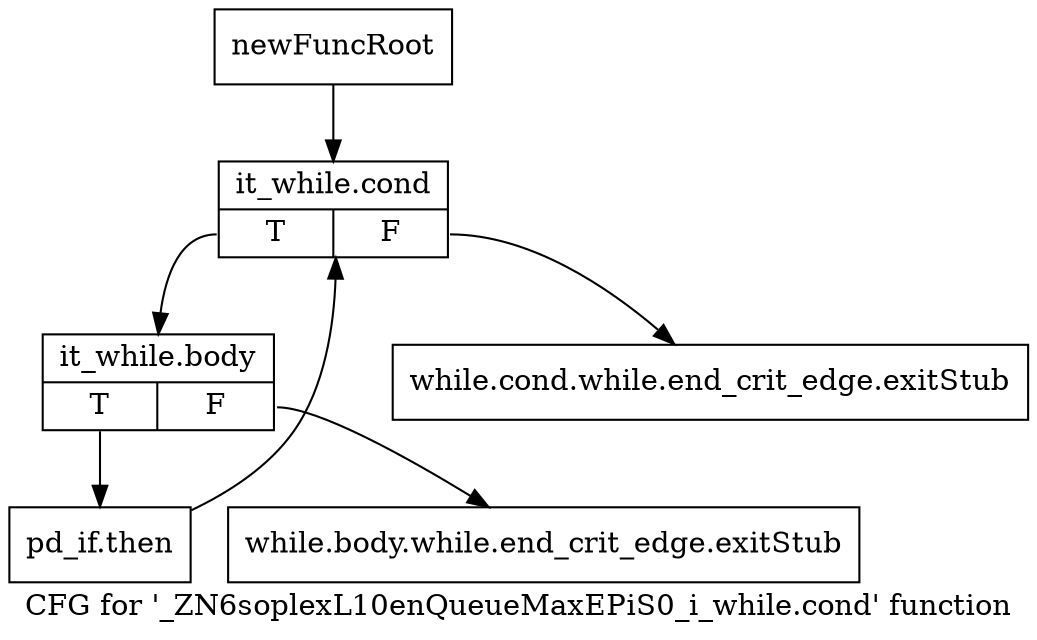 digraph "CFG for '_ZN6soplexL10enQueueMaxEPiS0_i_while.cond' function" {
	label="CFG for '_ZN6soplexL10enQueueMaxEPiS0_i_while.cond' function";

	Node0x3026d30 [shape=record,label="{newFuncRoot}"];
	Node0x3026d30 -> Node0x3026e20;
	Node0x3026d80 [shape=record,label="{while.cond.while.end_crit_edge.exitStub}"];
	Node0x3026dd0 [shape=record,label="{while.body.while.end_crit_edge.exitStub}"];
	Node0x3026e20 [shape=record,label="{it_while.cond|{<s0>T|<s1>F}}"];
	Node0x3026e20:s0 -> Node0x3026e70;
	Node0x3026e20:s1 -> Node0x3026d80;
	Node0x3026e70 [shape=record,label="{it_while.body|{<s0>T|<s1>F}}"];
	Node0x3026e70:s0 -> Node0x3026ec0;
	Node0x3026e70:s1 -> Node0x3026dd0;
	Node0x3026ec0 [shape=record,label="{pd_if.then}"];
	Node0x3026ec0 -> Node0x3026e20;
}
